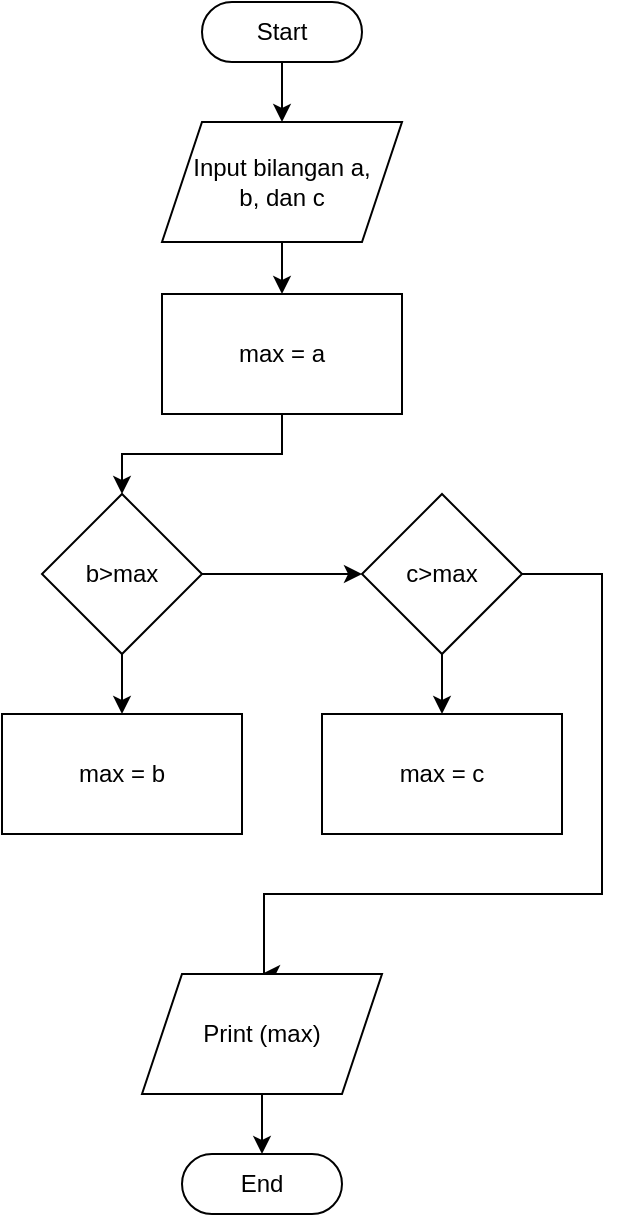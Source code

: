 <mxfile version="26.2.9">
  <diagram name="Page-1" id="Zk1U54yQtwbdB8qJr7im">
    <mxGraphModel dx="1405" dy="868" grid="1" gridSize="10" guides="1" tooltips="1" connect="1" arrows="1" fold="1" page="1" pageScale="1" pageWidth="850" pageHeight="1100" math="0" shadow="0">
      <root>
        <mxCell id="0" />
        <mxCell id="1" parent="0" />
        <mxCell id="tCedyhaU642XJIVeYjDX-5" style="edgeStyle=orthogonalEdgeStyle;rounded=0;orthogonalLoop=1;jettySize=auto;html=1;exitX=0.5;exitY=0.5;exitDx=0;exitDy=15;exitPerimeter=0;entryX=0.5;entryY=0;entryDx=0;entryDy=0;" edge="1" parent="1" source="tCedyhaU642XJIVeYjDX-1" target="tCedyhaU642XJIVeYjDX-3">
          <mxGeometry relative="1" as="geometry" />
        </mxCell>
        <mxCell id="tCedyhaU642XJIVeYjDX-1" value="Start" style="html=1;dashed=0;whiteSpace=wrap;shape=mxgraph.dfd.start" vertex="1" parent="1">
          <mxGeometry x="360" y="190" width="80" height="30" as="geometry" />
        </mxCell>
        <mxCell id="tCedyhaU642XJIVeYjDX-6" style="edgeStyle=orthogonalEdgeStyle;rounded=0;orthogonalLoop=1;jettySize=auto;html=1;exitX=0.5;exitY=1;exitDx=0;exitDy=0;" edge="1" parent="1" source="tCedyhaU642XJIVeYjDX-3" target="tCedyhaU642XJIVeYjDX-7">
          <mxGeometry relative="1" as="geometry">
            <mxPoint x="400" y="340" as="targetPoint" />
          </mxGeometry>
        </mxCell>
        <mxCell id="tCedyhaU642XJIVeYjDX-3" value="Input bilangan a,&lt;div&gt;b, dan c&lt;/div&gt;" style="shape=parallelogram;perimeter=parallelogramPerimeter;whiteSpace=wrap;html=1;fixedSize=1;" vertex="1" parent="1">
          <mxGeometry x="340" y="250" width="120" height="60" as="geometry" />
        </mxCell>
        <mxCell id="tCedyhaU642XJIVeYjDX-9" value="" style="edgeStyle=orthogonalEdgeStyle;rounded=0;orthogonalLoop=1;jettySize=auto;html=1;" edge="1" parent="1" source="tCedyhaU642XJIVeYjDX-7" target="tCedyhaU642XJIVeYjDX-8">
          <mxGeometry relative="1" as="geometry" />
        </mxCell>
        <mxCell id="tCedyhaU642XJIVeYjDX-7" value="max = a" style="rounded=0;whiteSpace=wrap;html=1;" vertex="1" parent="1">
          <mxGeometry x="340" y="336" width="120" height="60" as="geometry" />
        </mxCell>
        <mxCell id="tCedyhaU642XJIVeYjDX-11" value="" style="edgeStyle=orthogonalEdgeStyle;rounded=0;orthogonalLoop=1;jettySize=auto;html=1;" edge="1" parent="1" source="tCedyhaU642XJIVeYjDX-8" target="tCedyhaU642XJIVeYjDX-10">
          <mxGeometry relative="1" as="geometry" />
        </mxCell>
        <mxCell id="tCedyhaU642XJIVeYjDX-13" value="" style="edgeStyle=orthogonalEdgeStyle;rounded=0;orthogonalLoop=1;jettySize=auto;html=1;entryX=0;entryY=0.5;entryDx=0;entryDy=0;" edge="1" parent="1" source="tCedyhaU642XJIVeYjDX-8" target="tCedyhaU642XJIVeYjDX-16">
          <mxGeometry relative="1" as="geometry">
            <mxPoint x="420" y="476" as="targetPoint" />
          </mxGeometry>
        </mxCell>
        <mxCell id="tCedyhaU642XJIVeYjDX-8" value="b&amp;gt;max" style="rhombus;whiteSpace=wrap;html=1;rounded=0;" vertex="1" parent="1">
          <mxGeometry x="280" y="436" width="80" height="80" as="geometry" />
        </mxCell>
        <mxCell id="tCedyhaU642XJIVeYjDX-10" value="max = b" style="whiteSpace=wrap;html=1;rounded=0;" vertex="1" parent="1">
          <mxGeometry x="260" y="546" width="120" height="60" as="geometry" />
        </mxCell>
        <mxCell id="tCedyhaU642XJIVeYjDX-14" value="max = c" style="whiteSpace=wrap;html=1;rounded=0;" vertex="1" parent="1">
          <mxGeometry x="420" y="546" width="120" height="60" as="geometry" />
        </mxCell>
        <mxCell id="tCedyhaU642XJIVeYjDX-18" style="edgeStyle=orthogonalEdgeStyle;rounded=0;orthogonalLoop=1;jettySize=auto;html=1;exitX=0.5;exitY=1;exitDx=0;exitDy=0;entryX=0.5;entryY=0;entryDx=0;entryDy=0;" edge="1" parent="1" source="tCedyhaU642XJIVeYjDX-16" target="tCedyhaU642XJIVeYjDX-14">
          <mxGeometry relative="1" as="geometry" />
        </mxCell>
        <mxCell id="tCedyhaU642XJIVeYjDX-19" style="edgeStyle=orthogonalEdgeStyle;rounded=0;orthogonalLoop=1;jettySize=auto;html=1;exitX=1;exitY=0.5;exitDx=0;exitDy=0;entryX=0.5;entryY=0;entryDx=0;entryDy=0;" edge="1" parent="1" source="tCedyhaU642XJIVeYjDX-16" target="tCedyhaU642XJIVeYjDX-20">
          <mxGeometry relative="1" as="geometry">
            <mxPoint x="390" y="676" as="targetPoint" />
            <Array as="points">
              <mxPoint x="560" y="476" />
              <mxPoint x="560" y="636" />
              <mxPoint x="391" y="636" />
            </Array>
          </mxGeometry>
        </mxCell>
        <mxCell id="tCedyhaU642XJIVeYjDX-16" value="c&amp;gt;max" style="rhombus;whiteSpace=wrap;html=1;" vertex="1" parent="1">
          <mxGeometry x="440" y="436" width="80" height="80" as="geometry" />
        </mxCell>
        <mxCell id="tCedyhaU642XJIVeYjDX-21" style="edgeStyle=orthogonalEdgeStyle;rounded=0;orthogonalLoop=1;jettySize=auto;html=1;exitX=0.5;exitY=1;exitDx=0;exitDy=0;" edge="1" parent="1" source="tCedyhaU642XJIVeYjDX-20" target="tCedyhaU642XJIVeYjDX-22">
          <mxGeometry relative="1" as="geometry">
            <mxPoint x="390" y="756" as="targetPoint" />
          </mxGeometry>
        </mxCell>
        <mxCell id="tCedyhaU642XJIVeYjDX-20" value="Print (max)" style="shape=parallelogram;perimeter=parallelogramPerimeter;whiteSpace=wrap;html=1;fixedSize=1;" vertex="1" parent="1">
          <mxGeometry x="330" y="676" width="120" height="60" as="geometry" />
        </mxCell>
        <mxCell id="tCedyhaU642XJIVeYjDX-22" value="End" style="html=1;dashed=0;whiteSpace=wrap;shape=mxgraph.dfd.start" vertex="1" parent="1">
          <mxGeometry x="350" y="766" width="80" height="30" as="geometry" />
        </mxCell>
      </root>
    </mxGraphModel>
  </diagram>
</mxfile>

